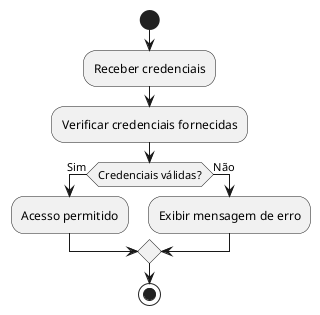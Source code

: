 @startuml
start

:Receber credenciais;
:Verificar credenciais fornecidas;
if (Credenciais válidas?) then (Sim)
  :Acesso permitido;
else (Não)
  :Exibir mensagem de erro;
endif
stop

@enduml